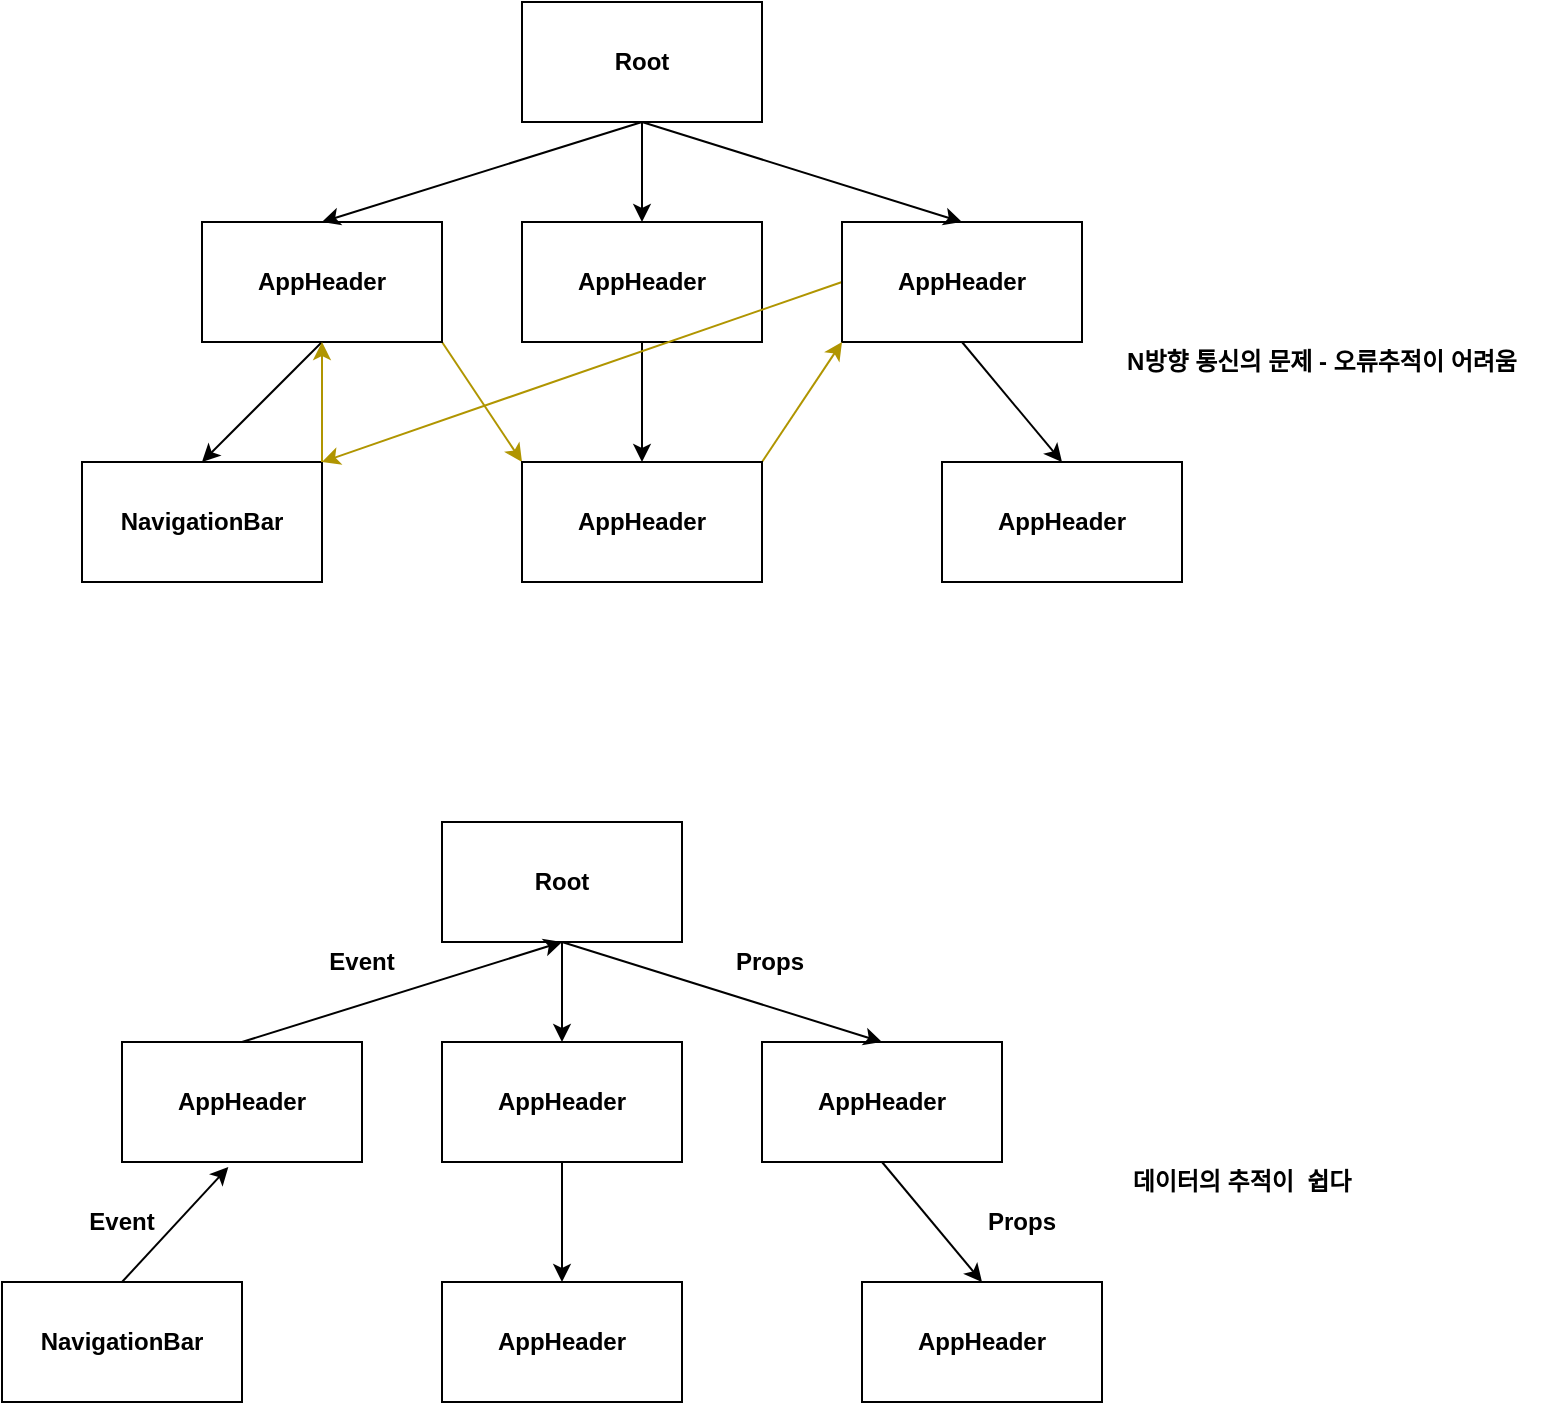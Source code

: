 <mxfile>
    <diagram id="NYPna7StOymHbWkWpW9c" name="페이지-1">
        <mxGraphModel dx="825" dy="274" grid="1" gridSize="10" guides="1" tooltips="1" connect="1" arrows="1" fold="1" page="1" pageScale="1" pageWidth="827" pageHeight="1169" math="0" shadow="0">
            <root>
                <mxCell id="0"/>
                <mxCell id="1" parent="0"/>
                <mxCell id="2" value="Root" style="rounded=0;whiteSpace=wrap;html=1;fontStyle=1" parent="1" vertex="1">
                    <mxGeometry x="290" y="30" width="120" height="60" as="geometry"/>
                </mxCell>
                <mxCell id="18" style="edgeStyle=none;html=1;exitX=1;exitY=1;exitDx=0;exitDy=0;fillColor=#e3c800;strokeColor=#B09500;fontStyle=1" parent="1" source="3" edge="1">
                    <mxGeometry relative="1" as="geometry">
                        <mxPoint x="290" y="260" as="targetPoint"/>
                    </mxGeometry>
                </mxCell>
                <mxCell id="3" value="AppHeader" style="rounded=0;whiteSpace=wrap;html=1;fontStyle=1" parent="1" vertex="1">
                    <mxGeometry x="130" y="140" width="120" height="60" as="geometry"/>
                </mxCell>
                <mxCell id="4" value="NavigationBar" style="rounded=0;whiteSpace=wrap;html=1;fontStyle=1" parent="1" vertex="1">
                    <mxGeometry x="70" y="260" width="120" height="60" as="geometry"/>
                </mxCell>
                <mxCell id="14" style="edgeStyle=none;html=1;exitX=0.5;exitY=1;exitDx=0;exitDy=0;entryX=0.5;entryY=0;entryDx=0;entryDy=0;fontStyle=1" parent="1" source="5" target="7" edge="1">
                    <mxGeometry relative="1" as="geometry"/>
                </mxCell>
                <mxCell id="5" value="AppHeader" style="rounded=0;whiteSpace=wrap;html=1;fontStyle=1" parent="1" vertex="1">
                    <mxGeometry x="290" y="140" width="120" height="60" as="geometry"/>
                </mxCell>
                <mxCell id="15" style="edgeStyle=none;html=1;exitX=0.5;exitY=1;exitDx=0;exitDy=0;entryX=0.5;entryY=0;entryDx=0;entryDy=0;fontStyle=1" parent="1" source="6" target="8" edge="1">
                    <mxGeometry relative="1" as="geometry"/>
                </mxCell>
                <mxCell id="17" style="edgeStyle=none;html=1;exitX=0;exitY=0.5;exitDx=0;exitDy=0;fillColor=#e3c800;strokeColor=#B09500;fontStyle=1" parent="1" source="6" edge="1">
                    <mxGeometry relative="1" as="geometry">
                        <mxPoint x="190" y="260" as="targetPoint"/>
                    </mxGeometry>
                </mxCell>
                <mxCell id="6" value="AppHeader" style="rounded=0;whiteSpace=wrap;html=1;fontStyle=1" parent="1" vertex="1">
                    <mxGeometry x="450" y="140" width="120" height="60" as="geometry"/>
                </mxCell>
                <mxCell id="19" style="edgeStyle=none;html=1;exitX=1;exitY=0;exitDx=0;exitDy=0;entryX=0;entryY=1;entryDx=0;entryDy=0;fillColor=#e3c800;strokeColor=#B09500;fontStyle=1" parent="1" source="7" target="6" edge="1">
                    <mxGeometry relative="1" as="geometry"/>
                </mxCell>
                <mxCell id="7" value="AppHeader" style="rounded=0;whiteSpace=wrap;html=1;fontStyle=1" parent="1" vertex="1">
                    <mxGeometry x="290" y="260" width="120" height="60" as="geometry"/>
                </mxCell>
                <mxCell id="8" value="AppHeader" style="rounded=0;whiteSpace=wrap;html=1;fontStyle=1" parent="1" vertex="1">
                    <mxGeometry x="500" y="260" width="120" height="60" as="geometry"/>
                </mxCell>
                <mxCell id="9" value="" style="endArrow=classic;html=1;entryX=0.5;entryY=0;entryDx=0;entryDy=0;exitX=0.5;exitY=1;exitDx=0;exitDy=0;fontStyle=1" parent="1" source="2" target="3" edge="1">
                    <mxGeometry width="50" height="50" relative="1" as="geometry">
                        <mxPoint x="390" y="170" as="sourcePoint"/>
                        <mxPoint x="440" y="120" as="targetPoint"/>
                    </mxGeometry>
                </mxCell>
                <mxCell id="10" value="" style="endArrow=classic;html=1;fontStyle=1" parent="1" edge="1">
                    <mxGeometry width="50" height="50" relative="1" as="geometry">
                        <mxPoint x="350" y="90" as="sourcePoint"/>
                        <mxPoint x="350" y="140" as="targetPoint"/>
                    </mxGeometry>
                </mxCell>
                <mxCell id="11" value="" style="endArrow=classic;html=1;exitX=0.5;exitY=1;exitDx=0;exitDy=0;entryX=0.5;entryY=0;entryDx=0;entryDy=0;fontStyle=1" parent="1" source="2" target="6" edge="1">
                    <mxGeometry width="50" height="50" relative="1" as="geometry">
                        <mxPoint x="390" y="170" as="sourcePoint"/>
                        <mxPoint x="440" y="120" as="targetPoint"/>
                    </mxGeometry>
                </mxCell>
                <mxCell id="12" value="" style="endArrow=classic;html=1;exitX=0.5;exitY=1;exitDx=0;exitDy=0;entryX=0.5;entryY=0;entryDx=0;entryDy=0;fontStyle=1" parent="1" source="3" target="4" edge="1">
                    <mxGeometry width="50" height="50" relative="1" as="geometry">
                        <mxPoint x="390" y="250" as="sourcePoint"/>
                        <mxPoint x="440" y="200" as="targetPoint"/>
                    </mxGeometry>
                </mxCell>
                <mxCell id="16" value="" style="endArrow=classic;html=1;entryX=0.5;entryY=1;entryDx=0;entryDy=0;exitX=1;exitY=0;exitDx=0;exitDy=0;fillColor=#e3c800;strokeColor=#B09500;fontStyle=1" parent="1" source="4" target="3" edge="1">
                    <mxGeometry width="50" height="50" relative="1" as="geometry">
                        <mxPoint x="210" y="300" as="sourcePoint"/>
                        <mxPoint x="260" y="250" as="targetPoint"/>
                    </mxGeometry>
                </mxCell>
                <mxCell id="20" value="N방향 통신의 문제 - 오류추적이 어려움" style="text;html=1;strokeColor=none;fillColor=none;align=center;verticalAlign=middle;whiteSpace=wrap;rounded=0;fontStyle=1" parent="1" vertex="1">
                    <mxGeometry x="580" y="200" width="220" height="20" as="geometry"/>
                </mxCell>
                <mxCell id="22" value="Root" style="rounded=0;whiteSpace=wrap;html=1;fontStyle=1" parent="1" vertex="1">
                    <mxGeometry x="250" y="440" width="120" height="60" as="geometry"/>
                </mxCell>
                <mxCell id="44" style="edgeStyle=none;html=1;exitX=0.5;exitY=0;exitDx=0;exitDy=0;entryX=0.5;entryY=1;entryDx=0;entryDy=0;fontStyle=1" parent="1" source="24" target="22" edge="1">
                    <mxGeometry relative="1" as="geometry"/>
                </mxCell>
                <mxCell id="24" value="AppHeader" style="rounded=0;whiteSpace=wrap;html=1;fontStyle=1" parent="1" vertex="1">
                    <mxGeometry x="90" y="550" width="120" height="60" as="geometry"/>
                </mxCell>
                <mxCell id="45" style="edgeStyle=none;html=1;exitX=0.5;exitY=0;exitDx=0;exitDy=0;entryX=0.443;entryY=1.042;entryDx=0;entryDy=0;entryPerimeter=0;fontStyle=1" parent="1" source="25" target="24" edge="1">
                    <mxGeometry relative="1" as="geometry"/>
                </mxCell>
                <mxCell id="25" value="NavigationBar" style="rounded=0;whiteSpace=wrap;html=1;fontStyle=1" parent="1" vertex="1">
                    <mxGeometry x="30" y="670" width="120" height="60" as="geometry"/>
                </mxCell>
                <mxCell id="26" style="edgeStyle=none;html=1;exitX=0.5;exitY=1;exitDx=0;exitDy=0;entryX=0.5;entryY=0;entryDx=0;entryDy=0;fontStyle=1" parent="1" source="27" target="32" edge="1">
                    <mxGeometry relative="1" as="geometry"/>
                </mxCell>
                <mxCell id="27" value="AppHeader" style="rounded=0;whiteSpace=wrap;html=1;fontStyle=1" parent="1" vertex="1">
                    <mxGeometry x="250" y="550" width="120" height="60" as="geometry"/>
                </mxCell>
                <mxCell id="28" style="edgeStyle=none;html=1;exitX=0.5;exitY=1;exitDx=0;exitDy=0;entryX=0.5;entryY=0;entryDx=0;entryDy=0;fontStyle=1" parent="1" source="30" target="33" edge="1">
                    <mxGeometry relative="1" as="geometry"/>
                </mxCell>
                <mxCell id="30" value="AppHeader" style="rounded=0;whiteSpace=wrap;html=1;fontStyle=1" parent="1" vertex="1">
                    <mxGeometry x="410" y="550" width="120" height="60" as="geometry"/>
                </mxCell>
                <mxCell id="32" value="AppHeader" style="rounded=0;whiteSpace=wrap;html=1;fontStyle=1" parent="1" vertex="1">
                    <mxGeometry x="250" y="670" width="120" height="60" as="geometry"/>
                </mxCell>
                <mxCell id="33" value="AppHeader" style="rounded=0;whiteSpace=wrap;html=1;fontStyle=1" parent="1" vertex="1">
                    <mxGeometry x="460" y="670" width="120" height="60" as="geometry"/>
                </mxCell>
                <mxCell id="35" value="" style="endArrow=classic;html=1;fontStyle=1" parent="1" edge="1">
                    <mxGeometry width="50" height="50" relative="1" as="geometry">
                        <mxPoint x="310" y="500" as="sourcePoint"/>
                        <mxPoint x="310" y="550" as="targetPoint"/>
                    </mxGeometry>
                </mxCell>
                <mxCell id="36" value="" style="endArrow=classic;html=1;exitX=0.5;exitY=1;exitDx=0;exitDy=0;entryX=0.5;entryY=0;entryDx=0;entryDy=0;fontStyle=1" parent="1" source="22" target="30" edge="1">
                    <mxGeometry width="50" height="50" relative="1" as="geometry">
                        <mxPoint x="350" y="580" as="sourcePoint"/>
                        <mxPoint x="400" y="530" as="targetPoint"/>
                    </mxGeometry>
                </mxCell>
                <mxCell id="39" value="데이터의 추적이&amp;nbsp; 쉽다" style="text;html=1;strokeColor=none;fillColor=none;align=center;verticalAlign=middle;whiteSpace=wrap;rounded=0;fontStyle=1" parent="1" vertex="1">
                    <mxGeometry x="540" y="610" width="220" height="20" as="geometry"/>
                </mxCell>
                <mxCell id="46" value="Event" style="text;html=1;strokeColor=none;fillColor=none;align=center;verticalAlign=middle;whiteSpace=wrap;rounded=0;fontStyle=1" parent="1" vertex="1">
                    <mxGeometry x="190" y="500" width="40" height="20" as="geometry"/>
                </mxCell>
                <mxCell id="47" value="Event" style="text;html=1;strokeColor=none;fillColor=none;align=center;verticalAlign=middle;whiteSpace=wrap;rounded=0;fontStyle=1" parent="1" vertex="1">
                    <mxGeometry x="70" y="630" width="40" height="20" as="geometry"/>
                </mxCell>
                <mxCell id="48" value="Props" style="text;html=1;strokeColor=none;fillColor=none;align=center;verticalAlign=middle;whiteSpace=wrap;rounded=0;fontStyle=1" parent="1" vertex="1">
                    <mxGeometry x="393.5" y="500" width="40" height="20" as="geometry"/>
                </mxCell>
                <mxCell id="49" value="Props" style="text;html=1;strokeColor=none;fillColor=none;align=center;verticalAlign=middle;whiteSpace=wrap;rounded=0;fontStyle=1" parent="1" vertex="1">
                    <mxGeometry x="520" y="630" width="40" height="20" as="geometry"/>
                </mxCell>
            </root>
        </mxGraphModel>
    </diagram>
</mxfile>